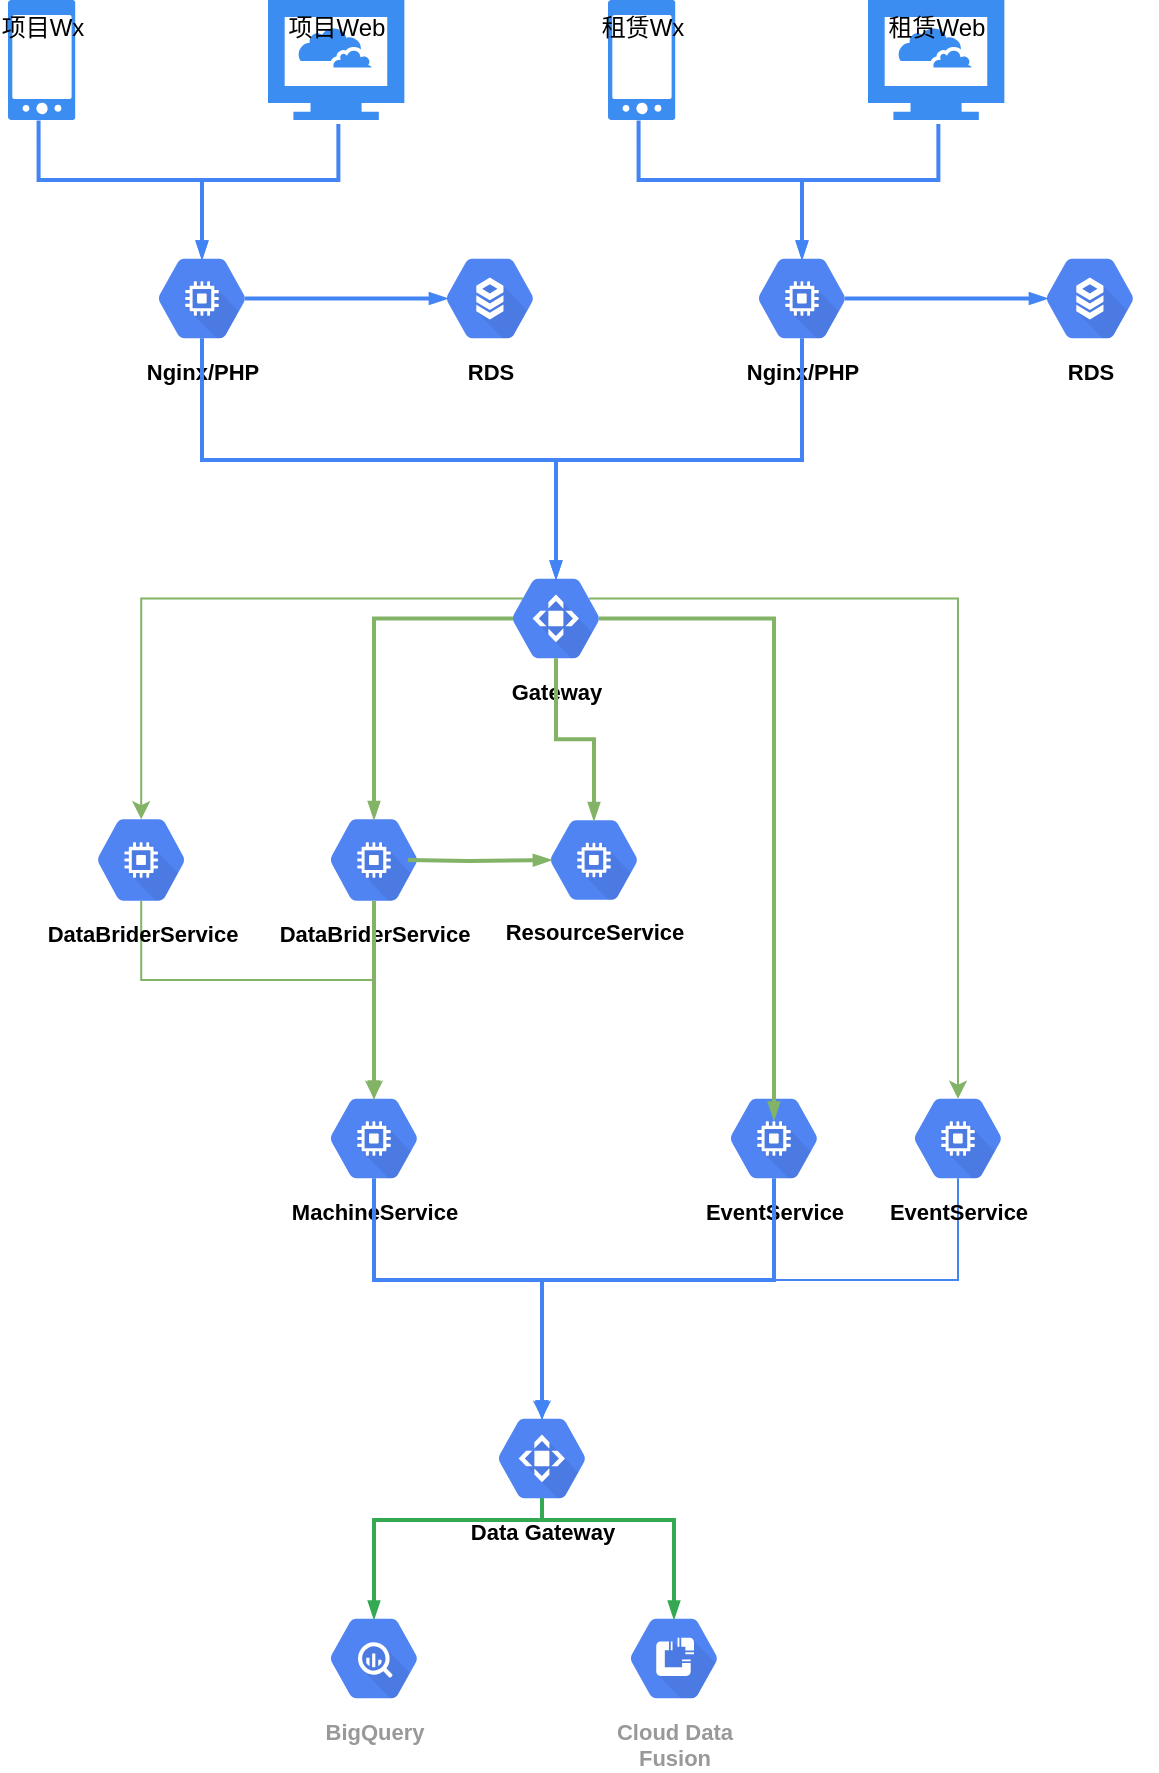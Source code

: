 <mxfile version="13.7.3" type="github">
  <diagram id="U6RHtBQ9fCyGon2_SxzG" name="Page-1">
    <mxGraphModel dx="920" dy="554" grid="1" gridSize="10" guides="1" tooltips="1" connect="1" arrows="1" fold="1" page="1" pageScale="1" pageWidth="827" pageHeight="1169" math="0" shadow="0">
      <root>
        <mxCell id="0" />
        <mxCell id="1" parent="0" />
        <mxCell id="E-XlT1YLTzaVHpHIz-wI-18" value="项目Wx" style="html=1;aspect=fixed;strokeColor=none;shadow=0;align=center;verticalAlign=top;fillColor=#3B8DF1;shape=mxgraph.gcp2.phone_android;fontFamily=Helvetica;" parent="1" vertex="1">
          <mxGeometry x="140" y="160" width="33.6" height="60" as="geometry" />
        </mxCell>
        <mxCell id="E-XlT1YLTzaVHpHIz-wI-19" value="项目Web" style="html=1;aspect=fixed;strokeColor=none;shadow=0;align=center;verticalAlign=top;fillColor=#3B8DF1;shape=mxgraph.gcp2.cloud_computer" parent="1" vertex="1">
          <mxGeometry x="270" y="160" width="68.18" height="60" as="geometry" />
        </mxCell>
        <mxCell id="E-XlT1YLTzaVHpHIz-wI-20" value="&lt;font color=&quot;#000000&quot;&gt;Nginx/PHP&lt;/font&gt;" style="html=1;fillColor=#5184F3;strokeColor=none;verticalAlign=top;labelPosition=center;verticalLabelPosition=bottom;align=center;spacingTop=-6;fontSize=11;fontStyle=1;fontColor=#999999;shape=mxgraph.gcp2.hexIcon;prIcon=compute_engine" parent="1" vertex="1">
          <mxGeometry x="204" y="280" width="66" height="58.5" as="geometry" />
        </mxCell>
        <mxCell id="E-XlT1YLTzaVHpHIz-wI-21" value="RDS" style="html=1;fillColor=#5184F3;strokeColor=none;verticalAlign=top;labelPosition=center;verticalLabelPosition=bottom;align=center;spacingTop=-6;fontSize=11;fontStyle=1;shape=mxgraph.gcp2.hexIcon;prIcon=cloud_sql" parent="1" vertex="1">
          <mxGeometry x="348" y="280" width="66" height="58.5" as="geometry" />
        </mxCell>
        <mxCell id="E-XlT1YLTzaVHpHIz-wI-24" value="" style="edgeStyle=orthogonalEdgeStyle;fontSize=12;html=1;endArrow=blockThin;endFill=1;rounded=0;strokeWidth=2;endSize=4;startSize=4;dashed=0;strokeColor=#4284F3;exitX=0.455;exitY=1.005;exitDx=0;exitDy=0;exitPerimeter=0;entryX=0.5;entryY=0.16;entryDx=0;entryDy=0;entryPerimeter=0;" parent="1" source="E-XlT1YLTzaVHpHIz-wI-18" target="E-XlT1YLTzaVHpHIz-wI-20" edge="1">
          <mxGeometry width="100" relative="1" as="geometry">
            <mxPoint x="150" y="240" as="sourcePoint" />
            <mxPoint x="250" y="240" as="targetPoint" />
          </mxGeometry>
        </mxCell>
        <mxCell id="E-XlT1YLTzaVHpHIz-wI-25" value="" style="edgeStyle=orthogonalEdgeStyle;fontSize=12;html=1;endArrow=blockThin;endFill=1;rounded=0;strokeWidth=2;endSize=4;startSize=4;dashed=0;strokeColor=#4284F3;exitX=0.516;exitY=1.033;exitDx=0;exitDy=0;exitPerimeter=0;entryX=0.5;entryY=0.16;entryDx=0;entryDy=0;entryPerimeter=0;" parent="1" source="E-XlT1YLTzaVHpHIz-wI-19" target="E-XlT1YLTzaVHpHIz-wI-20" edge="1">
          <mxGeometry width="100" relative="1" as="geometry">
            <mxPoint x="320" y="240" as="sourcePoint" />
            <mxPoint x="420" y="240" as="targetPoint" />
          </mxGeometry>
        </mxCell>
        <mxCell id="E-XlT1YLTzaVHpHIz-wI-28" value="" style="edgeStyle=orthogonalEdgeStyle;fontSize=12;html=1;endArrow=blockThin;endFill=1;rounded=0;strokeWidth=2;endSize=4;startSize=4;dashed=0;strokeColor=#4284F3;exitX=0.825;exitY=0.5;exitDx=0;exitDy=0;exitPerimeter=0;entryX=0.175;entryY=0.5;entryDx=0;entryDy=0;entryPerimeter=0;" parent="1" source="E-XlT1YLTzaVHpHIz-wI-20" target="E-XlT1YLTzaVHpHIz-wI-21" edge="1">
          <mxGeometry width="100" relative="1" as="geometry">
            <mxPoint x="260" y="300" as="sourcePoint" />
            <mxPoint x="360" y="300" as="targetPoint" />
          </mxGeometry>
        </mxCell>
        <mxCell id="E-XlT1YLTzaVHpHIz-wI-43" value="租赁Wx" style="html=1;aspect=fixed;strokeColor=none;shadow=0;align=center;verticalAlign=top;fillColor=#3B8DF1;shape=mxgraph.gcp2.phone_android;fontFamily=Helvetica;" parent="1" vertex="1">
          <mxGeometry x="440" y="160" width="33.6" height="60" as="geometry" />
        </mxCell>
        <mxCell id="E-XlT1YLTzaVHpHIz-wI-44" value="租赁Web" style="html=1;aspect=fixed;strokeColor=none;shadow=0;align=center;verticalAlign=top;fillColor=#3B8DF1;shape=mxgraph.gcp2.cloud_computer" parent="1" vertex="1">
          <mxGeometry x="570" y="160" width="68.18" height="60" as="geometry" />
        </mxCell>
        <mxCell id="E-XlT1YLTzaVHpHIz-wI-45" value="&lt;font color=&quot;#000000&quot;&gt;Nginx/PHP&lt;/font&gt;" style="html=1;fillColor=#5184F3;strokeColor=none;verticalAlign=top;labelPosition=center;verticalLabelPosition=bottom;align=center;spacingTop=-6;fontSize=11;fontStyle=1;fontColor=#999999;shape=mxgraph.gcp2.hexIcon;prIcon=compute_engine" parent="1" vertex="1">
          <mxGeometry x="504" y="280" width="66" height="58.5" as="geometry" />
        </mxCell>
        <mxCell id="E-XlT1YLTzaVHpHIz-wI-46" value="RDS" style="html=1;fillColor=#5184F3;strokeColor=none;verticalAlign=top;labelPosition=center;verticalLabelPosition=bottom;align=center;spacingTop=-6;fontSize=11;fontStyle=1;shape=mxgraph.gcp2.hexIcon;prIcon=cloud_sql" parent="1" vertex="1">
          <mxGeometry x="648" y="280" width="66" height="58.5" as="geometry" />
        </mxCell>
        <mxCell id="E-XlT1YLTzaVHpHIz-wI-47" value="" style="edgeStyle=orthogonalEdgeStyle;fontSize=12;html=1;endArrow=blockThin;endFill=1;rounded=0;strokeWidth=2;endSize=4;startSize=4;dashed=0;strokeColor=#4284F3;exitX=0.455;exitY=1.005;exitDx=0;exitDy=0;exitPerimeter=0;entryX=0.5;entryY=0.16;entryDx=0;entryDy=0;entryPerimeter=0;" parent="1" source="E-XlT1YLTzaVHpHIz-wI-43" target="E-XlT1YLTzaVHpHIz-wI-45" edge="1">
          <mxGeometry width="100" relative="1" as="geometry">
            <mxPoint x="450" y="240" as="sourcePoint" />
            <mxPoint x="550" y="240" as="targetPoint" />
          </mxGeometry>
        </mxCell>
        <mxCell id="E-XlT1YLTzaVHpHIz-wI-48" value="" style="edgeStyle=orthogonalEdgeStyle;fontSize=12;html=1;endArrow=blockThin;endFill=1;rounded=0;strokeWidth=2;endSize=4;startSize=4;dashed=0;strokeColor=#4284F3;exitX=0.516;exitY=1.033;exitDx=0;exitDy=0;exitPerimeter=0;entryX=0.5;entryY=0.16;entryDx=0;entryDy=0;entryPerimeter=0;" parent="1" source="E-XlT1YLTzaVHpHIz-wI-44" target="E-XlT1YLTzaVHpHIz-wI-45" edge="1">
          <mxGeometry width="100" relative="1" as="geometry">
            <mxPoint x="620" y="240" as="sourcePoint" />
            <mxPoint x="720" y="240" as="targetPoint" />
          </mxGeometry>
        </mxCell>
        <mxCell id="E-XlT1YLTzaVHpHIz-wI-49" value="" style="edgeStyle=orthogonalEdgeStyle;fontSize=12;html=1;endArrow=blockThin;endFill=1;rounded=0;strokeWidth=2;endSize=4;startSize=4;dashed=0;strokeColor=#4284F3;exitX=0.825;exitY=0.5;exitDx=0;exitDy=0;exitPerimeter=0;entryX=0.175;entryY=0.5;entryDx=0;entryDy=0;entryPerimeter=0;" parent="1" source="E-XlT1YLTzaVHpHIz-wI-45" target="E-XlT1YLTzaVHpHIz-wI-46" edge="1">
          <mxGeometry width="100" relative="1" as="geometry">
            <mxPoint x="560" y="300" as="sourcePoint" />
            <mxPoint x="660" y="300" as="targetPoint" />
          </mxGeometry>
        </mxCell>
        <mxCell id="E-XlT1YLTzaVHpHIz-wI-81" style="edgeStyle=orthogonalEdgeStyle;rounded=0;orthogonalLoop=1;jettySize=auto;html=1;exitX=0.25;exitY=0.33;exitDx=0;exitDy=0;exitPerimeter=0;entryX=0.5;entryY=0.16;entryDx=0;entryDy=0;entryPerimeter=0;fontFamily=Helvetica;fontColor=#000000;fillColor=#d5e8d4;strokeColor=#82b366;" parent="1" source="E-XlT1YLTzaVHpHIz-wI-50" target="E-XlT1YLTzaVHpHIz-wI-80" edge="1">
          <mxGeometry relative="1" as="geometry" />
        </mxCell>
        <mxCell id="E-XlT1YLTzaVHpHIz-wI-83" style="edgeStyle=orthogonalEdgeStyle;rounded=0;orthogonalLoop=1;jettySize=auto;html=1;exitX=0.75;exitY=0.33;exitDx=0;exitDy=0;exitPerimeter=0;entryX=0.5;entryY=0.16;entryDx=0;entryDy=0;entryPerimeter=0;fontFamily=Helvetica;fontColor=#000000;fillColor=#d5e8d4;strokeColor=#82b366;" parent="1" source="E-XlT1YLTzaVHpHIz-wI-50" target="E-XlT1YLTzaVHpHIz-wI-82" edge="1">
          <mxGeometry relative="1" as="geometry" />
        </mxCell>
        <mxCell id="E-XlT1YLTzaVHpHIz-wI-50" value="&lt;font color=&quot;#000000&quot;&gt;Gateway&lt;/font&gt;" style="html=1;fillColor=#5184F3;strokeColor=none;verticalAlign=top;labelPosition=center;verticalLabelPosition=bottom;align=center;spacingTop=-6;fontSize=11;fontStyle=1;fontColor=#999999;shape=mxgraph.gcp2.hexIcon;prIcon=cloud_cdn" parent="1" vertex="1">
          <mxGeometry x="381" y="440" width="66" height="58.5" as="geometry" />
        </mxCell>
        <mxCell id="E-XlT1YLTzaVHpHIz-wI-51" value="&lt;font color=&quot;#000000&quot;&gt;DataBriderService&lt;/font&gt;" style="html=1;fillColor=#5184F3;strokeColor=none;verticalAlign=top;labelPosition=center;verticalLabelPosition=bottom;align=center;spacingTop=-6;fontSize=11;fontStyle=1;fontColor=#999999;shape=mxgraph.gcp2.hexIcon;prIcon=compute_engine" parent="1" vertex="1">
          <mxGeometry x="290" y="560" width="66" height="60" as="geometry" />
        </mxCell>
        <mxCell id="E-XlT1YLTzaVHpHIz-wI-52" value="&lt;font color=&quot;#000000&quot;&gt;ResourceService&lt;/font&gt;" style="html=1;fillColor=#5184F3;strokeColor=none;verticalAlign=top;labelPosition=center;verticalLabelPosition=bottom;align=center;spacingTop=-6;fontSize=11;fontStyle=1;fontColor=#999999;shape=mxgraph.gcp2.hexIcon;prIcon=compute_engine" parent="1" vertex="1">
          <mxGeometry x="400" y="560.75" width="66" height="58.5" as="geometry" />
        </mxCell>
        <mxCell id="E-XlT1YLTzaVHpHIz-wI-53" value="&lt;font color=&quot;#000000&quot;&gt;EventService&lt;/font&gt;" style="html=1;fillColor=#5184F3;strokeColor=none;verticalAlign=top;labelPosition=center;verticalLabelPosition=bottom;align=center;spacingTop=-6;fontSize=11;fontStyle=1;fontColor=#999999;shape=mxgraph.gcp2.hexIcon;prIcon=compute_engine" parent="1" vertex="1">
          <mxGeometry x="490" y="700" width="66" height="58.5" as="geometry" />
        </mxCell>
        <mxCell id="E-XlT1YLTzaVHpHIz-wI-54" value="&lt;font color=&quot;#000000&quot;&gt;MachineService&lt;/font&gt;" style="html=1;fillColor=#5184F3;strokeColor=none;verticalAlign=top;labelPosition=center;verticalLabelPosition=bottom;align=center;spacingTop=-6;fontSize=11;fontStyle=1;fontColor=#999999;shape=mxgraph.gcp2.hexIcon;prIcon=compute_engine" parent="1" vertex="1">
          <mxGeometry x="290" y="700" width="66" height="58.5" as="geometry" />
        </mxCell>
        <mxCell id="E-XlT1YLTzaVHpHIz-wI-62" value="" style="edgeStyle=orthogonalEdgeStyle;fontSize=12;html=1;endArrow=blockThin;endFill=1;rounded=0;strokeWidth=2;endSize=4;startSize=4;dashed=0;strokeColor=#82b366;exitX=0.5;exitY=0.84;exitDx=0;exitDy=0;exitPerimeter=0;entryX=0.5;entryY=0.16;entryDx=0;entryDy=0;entryPerimeter=0;fillColor=#d5e8d4;" parent="1" source="E-XlT1YLTzaVHpHIz-wI-51" target="E-XlT1YLTzaVHpHIz-wI-54" edge="1">
          <mxGeometry width="100" relative="1" as="geometry">
            <mxPoint x="350" y="670" as="sourcePoint" />
            <mxPoint x="450" y="670" as="targetPoint" />
          </mxGeometry>
        </mxCell>
        <mxCell id="E-XlT1YLTzaVHpHIz-wI-63" value="" style="edgeStyle=orthogonalEdgeStyle;fontSize=12;html=1;endArrow=blockThin;endFill=1;rounded=0;strokeWidth=2;endSize=4;startSize=4;dashed=0;strokeColor=#82b366;entryX=0.175;entryY=0.5;entryDx=0;entryDy=0;entryPerimeter=0;fillColor=#d5e8d4;" parent="1" target="E-XlT1YLTzaVHpHIz-wI-52" edge="1">
          <mxGeometry width="100" relative="1" as="geometry">
            <mxPoint x="340" y="590" as="sourcePoint" />
            <mxPoint x="440" y="590" as="targetPoint" />
          </mxGeometry>
        </mxCell>
        <mxCell id="E-XlT1YLTzaVHpHIz-wI-65" value="" style="edgeStyle=orthogonalEdgeStyle;fontSize=12;html=1;endArrow=blockThin;endFill=1;rounded=0;strokeWidth=2;endSize=4;startSize=4;dashed=0;strokeColor=#82b366;entryX=0.5;entryY=0.16;entryDx=0;entryDy=0;entryPerimeter=0;exitX=0.5;exitY=0.84;exitDx=0;exitDy=0;exitPerimeter=0;fillColor=#d5e8d4;" parent="1" source="E-XlT1YLTzaVHpHIz-wI-50" target="E-XlT1YLTzaVHpHIz-wI-52" edge="1">
          <mxGeometry width="100" relative="1" as="geometry">
            <mxPoint x="470" y="530" as="sourcePoint" />
            <mxPoint x="570" y="530" as="targetPoint" />
          </mxGeometry>
        </mxCell>
        <mxCell id="E-XlT1YLTzaVHpHIz-wI-66" value="" style="edgeStyle=orthogonalEdgeStyle;fontSize=12;html=1;endArrow=blockThin;endFill=1;rounded=0;strokeWidth=2;endSize=4;startSize=4;dashed=0;strokeColor=#82b366;exitX=0.825;exitY=0.5;exitDx=0;exitDy=0;exitPerimeter=0;entryX=0.5;entryY=0.339;entryDx=0;entryDy=0;entryPerimeter=0;fillColor=#d5e8d4;" parent="1" source="E-XlT1YLTzaVHpHIz-wI-50" target="E-XlT1YLTzaVHpHIz-wI-53" edge="1">
          <mxGeometry width="100" relative="1" as="geometry">
            <mxPoint x="430" y="640" as="sourcePoint" />
            <mxPoint x="530" y="640" as="targetPoint" />
          </mxGeometry>
        </mxCell>
        <mxCell id="E-XlT1YLTzaVHpHIz-wI-67" value="" style="edgeStyle=orthogonalEdgeStyle;fontSize=12;html=1;endArrow=blockThin;endFill=1;rounded=0;strokeWidth=2;endSize=4;startSize=4;dashed=0;strokeColor=#82b366;exitX=0.175;exitY=0.5;exitDx=0;exitDy=0;exitPerimeter=0;entryX=0.5;entryY=0.16;entryDx=0;entryDy=0;entryPerimeter=0;fillColor=#d5e8d4;" parent="1" source="E-XlT1YLTzaVHpHIz-wI-50" target="E-XlT1YLTzaVHpHIz-wI-51" edge="1">
          <mxGeometry width="100" relative="1" as="geometry">
            <mxPoint x="300" y="540" as="sourcePoint" />
            <mxPoint x="400" y="540" as="targetPoint" />
          </mxGeometry>
        </mxCell>
        <mxCell id="E-XlT1YLTzaVHpHIz-wI-70" value="" style="edgeStyle=orthogonalEdgeStyle;fontSize=12;html=1;endArrow=blockThin;endFill=1;rounded=0;strokeWidth=2;endSize=4;startSize=4;dashed=0;strokeColor=#4284F3;exitX=0.5;exitY=0.84;exitDx=0;exitDy=0;exitPerimeter=0;entryX=0.5;entryY=0.16;entryDx=0;entryDy=0;entryPerimeter=0;" parent="1" source="E-XlT1YLTzaVHpHIz-wI-20" target="E-XlT1YLTzaVHpHIz-wI-50" edge="1">
          <mxGeometry width="100" relative="1" as="geometry">
            <mxPoint x="210" y="400" as="sourcePoint" />
            <mxPoint x="310" y="400" as="targetPoint" />
            <Array as="points">
              <mxPoint x="237" y="390" />
              <mxPoint x="414" y="390" />
            </Array>
          </mxGeometry>
        </mxCell>
        <mxCell id="E-XlT1YLTzaVHpHIz-wI-72" value="" style="edgeStyle=orthogonalEdgeStyle;fontSize=12;html=1;endArrow=blockThin;endFill=1;rounded=0;strokeWidth=2;endSize=4;startSize=4;dashed=0;strokeColor=#4284F3;exitX=0.5;exitY=0.84;exitDx=0;exitDy=0;exitPerimeter=0;entryX=0.5;entryY=0.16;entryDx=0;entryDy=0;entryPerimeter=0;" parent="1" source="E-XlT1YLTzaVHpHIz-wI-45" target="E-XlT1YLTzaVHpHIz-wI-50" edge="1">
          <mxGeometry width="100" relative="1" as="geometry">
            <mxPoint x="540" y="400" as="sourcePoint" />
            <mxPoint x="640" y="400" as="targetPoint" />
            <Array as="points">
              <mxPoint x="537" y="390" />
              <mxPoint x="414" y="390" />
            </Array>
          </mxGeometry>
        </mxCell>
        <mxCell id="E-XlT1YLTzaVHpHIz-wI-73" value="&lt;font color=&quot;#000000&quot;&gt;Data Gateway&lt;/font&gt;" style="html=1;fillColor=#5184F3;strokeColor=none;verticalAlign=top;labelPosition=center;verticalLabelPosition=bottom;align=center;spacingTop=-6;fontSize=11;fontStyle=1;fontColor=#999999;shape=mxgraph.gcp2.hexIcon;prIcon=cloud_cdn" parent="1" vertex="1">
          <mxGeometry x="374" y="860" width="66" height="58.5" as="geometry" />
        </mxCell>
        <mxCell id="E-XlT1YLTzaVHpHIz-wI-74" value="" style="edgeStyle=orthogonalEdgeStyle;fontSize=12;html=1;endArrow=blockThin;endFill=1;rounded=0;strokeWidth=2;endSize=4;startSize=4;dashed=0;exitX=0.5;exitY=0.84;exitDx=0;exitDy=0;exitPerimeter=0;entryX=0.5;entryY=0.16;entryDx=0;entryDy=0;entryPerimeter=0;fillColor=#0050ef;strokeColor=#4284F3;" parent="1" source="E-XlT1YLTzaVHpHIz-wI-54" target="E-XlT1YLTzaVHpHIz-wI-73" edge="1">
          <mxGeometry width="100" relative="1" as="geometry">
            <mxPoint x="350" y="810" as="sourcePoint" />
            <mxPoint x="450" y="810" as="targetPoint" />
            <Array as="points">
              <mxPoint x="323" y="800" />
              <mxPoint x="407" y="800" />
            </Array>
          </mxGeometry>
        </mxCell>
        <mxCell id="E-XlT1YLTzaVHpHIz-wI-75" value="" style="edgeStyle=orthogonalEdgeStyle;fontSize=12;html=1;endArrow=blockThin;endFill=1;rounded=0;strokeWidth=2;endSize=4;startSize=4;dashed=0;strokeColor=#4284F3;exitX=0.5;exitY=0.84;exitDx=0;exitDy=0;exitPerimeter=0;entryX=0.5;entryY=0.16;entryDx=0;entryDy=0;entryPerimeter=0;" parent="1" source="E-XlT1YLTzaVHpHIz-wI-53" target="E-XlT1YLTzaVHpHIz-wI-73" edge="1">
          <mxGeometry width="100" relative="1" as="geometry">
            <mxPoint x="570" y="850" as="sourcePoint" />
            <mxPoint x="670" y="850" as="targetPoint" />
            <Array as="points">
              <mxPoint x="523" y="800" />
              <mxPoint x="407" y="800" />
            </Array>
          </mxGeometry>
        </mxCell>
        <mxCell id="E-XlT1YLTzaVHpHIz-wI-76" value="BigQuery" style="html=1;fillColor=#5184F3;strokeColor=none;verticalAlign=top;labelPosition=center;verticalLabelPosition=bottom;align=center;spacingTop=-6;fontSize=11;fontStyle=1;fontColor=#999999;shape=mxgraph.gcp2.hexIcon;prIcon=bigquery" parent="1" vertex="1">
          <mxGeometry x="290" y="960" width="66" height="58.5" as="geometry" />
        </mxCell>
        <mxCell id="E-XlT1YLTzaVHpHIz-wI-77" value="Cloud Data&#xa;Fusion" style="html=1;fillColor=#5184F3;strokeColor=none;verticalAlign=top;labelPosition=center;verticalLabelPosition=bottom;align=center;spacingTop=-6;fontSize=11;fontStyle=1;fontColor=#999999;shape=mxgraph.gcp2.hexIcon;prIcon=cloud_data_fusion" parent="1" vertex="1">
          <mxGeometry x="440" y="960" width="66" height="58.5" as="geometry" />
        </mxCell>
        <mxCell id="E-XlT1YLTzaVHpHIz-wI-78" value="" style="edgeStyle=orthogonalEdgeStyle;fontSize=12;html=1;endArrow=blockThin;endFill=1;rounded=0;strokeWidth=2;endSize=4;startSize=4;strokeColor=#34A853;dashed=0;exitX=0.5;exitY=0.84;exitDx=0;exitDy=0;exitPerimeter=0;entryX=0.5;entryY=0.16;entryDx=0;entryDy=0;entryPerimeter=0;" parent="1" source="E-XlT1YLTzaVHpHIz-wI-73" target="E-XlT1YLTzaVHpHIz-wI-76" edge="1">
          <mxGeometry width="100" relative="1" as="geometry">
            <mxPoint x="440" y="950" as="sourcePoint" />
            <mxPoint x="540" y="950" as="targetPoint" />
            <Array as="points">
              <mxPoint x="407" y="920" />
              <mxPoint x="323" y="920" />
            </Array>
          </mxGeometry>
        </mxCell>
        <mxCell id="E-XlT1YLTzaVHpHIz-wI-79" value="" style="edgeStyle=orthogonalEdgeStyle;fontSize=12;html=1;endArrow=blockThin;endFill=1;rounded=0;strokeWidth=2;endSize=4;startSize=4;strokeColor=#34A853;dashed=0;exitX=0.5;exitY=0.84;exitDx=0;exitDy=0;exitPerimeter=0;entryX=0.5;entryY=0.16;entryDx=0;entryDy=0;entryPerimeter=0;" parent="1" source="E-XlT1YLTzaVHpHIz-wI-73" target="E-XlT1YLTzaVHpHIz-wI-77" edge="1">
          <mxGeometry width="100" relative="1" as="geometry">
            <mxPoint x="530" y="930" as="sourcePoint" />
            <mxPoint x="630" y="930" as="targetPoint" />
            <Array as="points">
              <mxPoint x="407" y="920" />
              <mxPoint x="473" y="920" />
            </Array>
          </mxGeometry>
        </mxCell>
        <mxCell id="E-XlT1YLTzaVHpHIz-wI-86" style="edgeStyle=orthogonalEdgeStyle;rounded=0;orthogonalLoop=1;jettySize=auto;html=1;exitX=0.5;exitY=0.84;exitDx=0;exitDy=0;exitPerimeter=0;entryX=0.5;entryY=0.16;entryDx=0;entryDy=0;entryPerimeter=0;strokeColor=#82b366;fontFamily=Helvetica;fontColor=#000000;fillColor=#d5e8d4;" parent="1" source="E-XlT1YLTzaVHpHIz-wI-80" target="E-XlT1YLTzaVHpHIz-wI-54" edge="1">
          <mxGeometry relative="1" as="geometry">
            <Array as="points">
              <mxPoint x="207" y="650" />
              <mxPoint x="323" y="650" />
            </Array>
          </mxGeometry>
        </mxCell>
        <mxCell id="E-XlT1YLTzaVHpHIz-wI-80" value="&lt;font color=&quot;#000000&quot;&gt;DataBriderService&lt;/font&gt;" style="html=1;fillColor=#5184F3;strokeColor=none;verticalAlign=top;labelPosition=center;verticalLabelPosition=bottom;align=center;spacingTop=-6;fontSize=11;fontStyle=1;fontColor=#999999;shape=mxgraph.gcp2.hexIcon;prIcon=compute_engine" parent="1" vertex="1">
          <mxGeometry x="173.6" y="560" width="66" height="60" as="geometry" />
        </mxCell>
        <mxCell id="E-XlT1YLTzaVHpHIz-wI-84" style="edgeStyle=orthogonalEdgeStyle;rounded=0;orthogonalLoop=1;jettySize=auto;html=1;exitX=0.5;exitY=0.84;exitDx=0;exitDy=0;exitPerimeter=0;entryX=0.5;entryY=0.16;entryDx=0;entryDy=0;entryPerimeter=0;fontFamily=Helvetica;fontColor=#000000;fillColor=#1ba1e2;strokeColor=#4284F3;" parent="1" source="E-XlT1YLTzaVHpHIz-wI-82" target="E-XlT1YLTzaVHpHIz-wI-73" edge="1">
          <mxGeometry relative="1" as="geometry">
            <Array as="points">
              <mxPoint x="615" y="800" />
              <mxPoint x="407" y="800" />
            </Array>
          </mxGeometry>
        </mxCell>
        <mxCell id="E-XlT1YLTzaVHpHIz-wI-82" value="&lt;font color=&quot;#000000&quot;&gt;EventService&lt;/font&gt;" style="html=1;fillColor=#5184F3;strokeColor=none;verticalAlign=top;labelPosition=center;verticalLabelPosition=bottom;align=center;spacingTop=-6;fontSize=11;fontStyle=1;fontColor=#999999;shape=mxgraph.gcp2.hexIcon;prIcon=compute_engine" parent="1" vertex="1">
          <mxGeometry x="582" y="700" width="66" height="58.5" as="geometry" />
        </mxCell>
      </root>
    </mxGraphModel>
  </diagram>
</mxfile>
